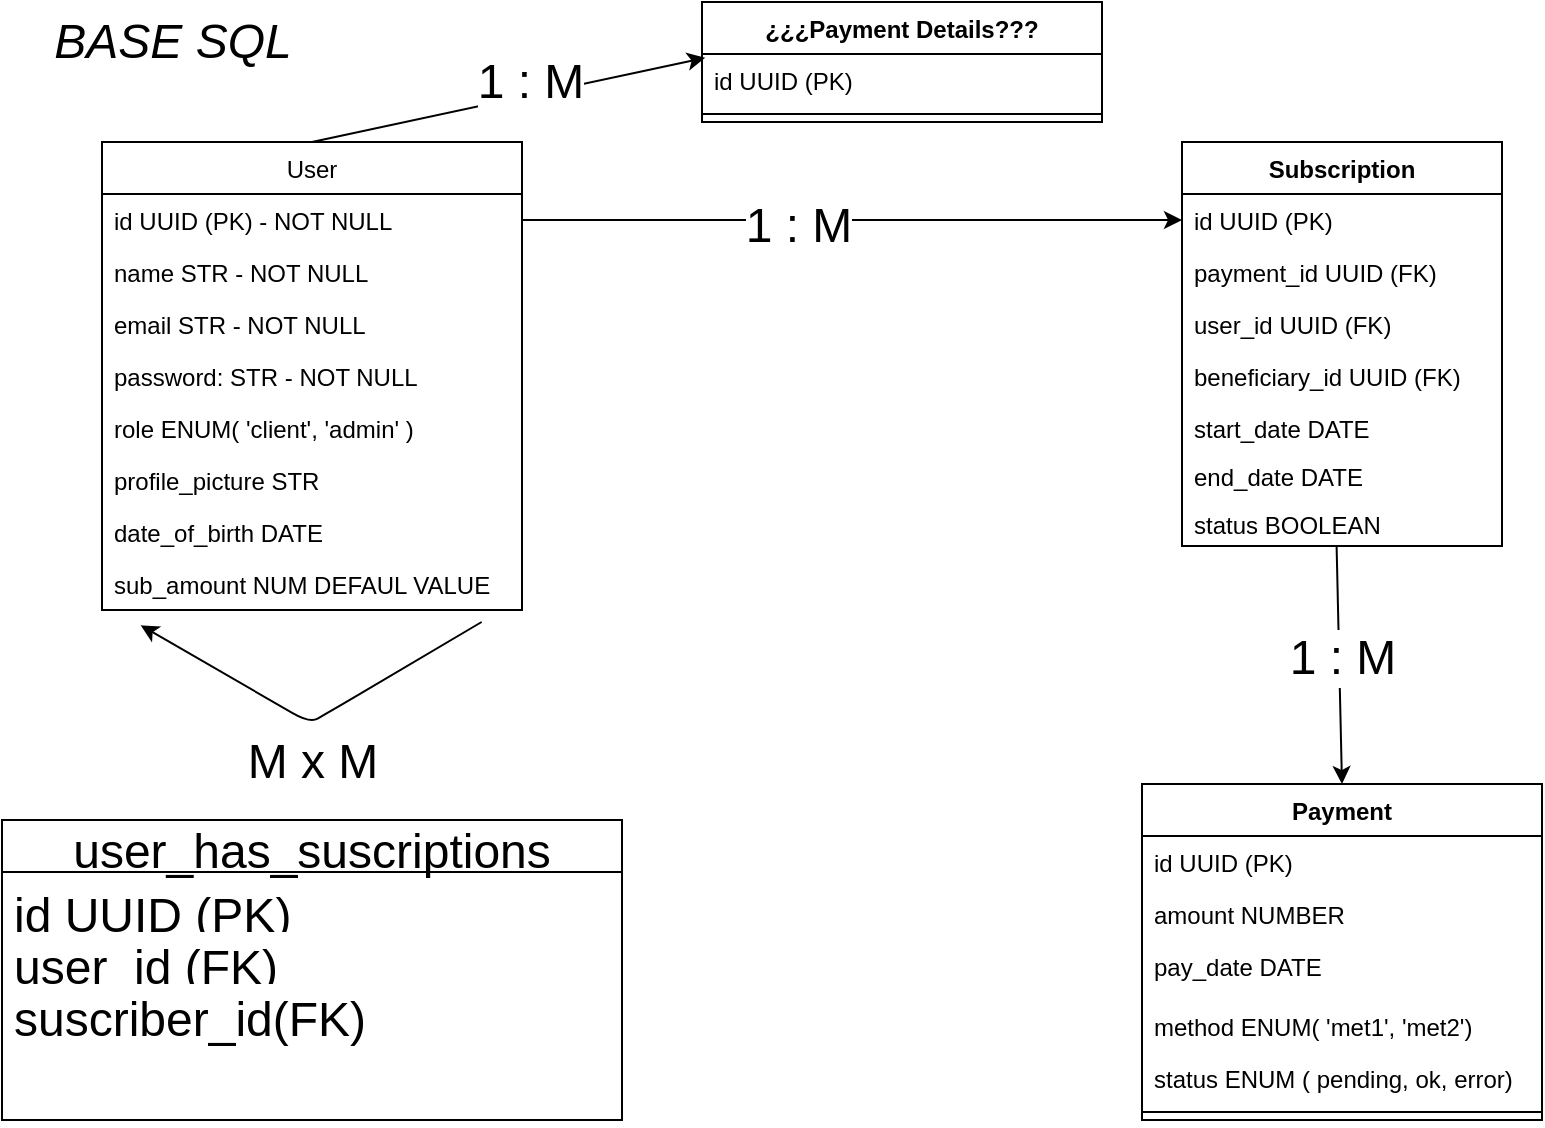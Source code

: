 <mxfile>
    <diagram id="6faZBBrE3gtIDwBfsX14" name="Page-1">
        <mxGraphModel dx="838" dy="759" grid="1" gridSize="10" guides="1" tooltips="1" connect="1" arrows="1" fold="1" page="1" pageScale="1" pageWidth="850" pageHeight="1100" math="0" shadow="0">
            <root>
                <mxCell id="0"/>
                <mxCell id="1" parent="0"/>
                <mxCell id="7" value="User" style="swimlane;fontStyle=0;childLayout=stackLayout;horizontal=1;startSize=26;fillColor=none;horizontalStack=0;resizeParent=1;resizeParentMax=0;resizeLast=0;collapsible=1;marginBottom=0;" parent="1" vertex="1">
                    <mxGeometry x="110" y="80" width="210" height="234" as="geometry"/>
                </mxCell>
                <mxCell id="11" value="id UUID (PK) - NOT NULL" style="text;strokeColor=none;fillColor=none;align=left;verticalAlign=top;spacingLeft=4;spacingRight=4;overflow=hidden;rotatable=0;points=[[0,0.5],[1,0.5]];portConstraint=eastwest;" parent="7" vertex="1">
                    <mxGeometry y="26" width="210" height="26" as="geometry"/>
                </mxCell>
                <mxCell id="8" value="name STR - NOT NULL" style="text;strokeColor=none;fillColor=none;align=left;verticalAlign=top;spacingLeft=4;spacingRight=4;overflow=hidden;rotatable=0;points=[[0,0.5],[1,0.5]];portConstraint=eastwest;" parent="7" vertex="1">
                    <mxGeometry y="52" width="210" height="26" as="geometry"/>
                </mxCell>
                <mxCell id="9" value="email STR - NOT NULL" style="text;strokeColor=none;fillColor=none;align=left;verticalAlign=top;spacingLeft=4;spacingRight=4;overflow=hidden;rotatable=0;points=[[0,0.5],[1,0.5]];portConstraint=eastwest;" parent="7" vertex="1">
                    <mxGeometry y="78" width="210" height="26" as="geometry"/>
                </mxCell>
                <mxCell id="49" value="password: STR - NOT NULL&#10;" style="text;strokeColor=none;fillColor=none;align=left;verticalAlign=top;spacingLeft=4;spacingRight=4;overflow=hidden;rotatable=0;points=[[0,0.5],[1,0.5]];portConstraint=eastwest;" parent="7" vertex="1">
                    <mxGeometry y="104" width="210" height="26" as="geometry"/>
                </mxCell>
                <mxCell id="15" value="role ENUM( 'client', 'admin' )" style="text;strokeColor=none;fillColor=none;align=left;verticalAlign=top;spacingLeft=4;spacingRight=4;overflow=hidden;rotatable=0;points=[[0,0.5],[1,0.5]];portConstraint=eastwest;" parent="7" vertex="1">
                    <mxGeometry y="130" width="210" height="26" as="geometry"/>
                </mxCell>
                <mxCell id="12" value="profile_picture STR" style="text;strokeColor=none;fillColor=none;align=left;verticalAlign=top;spacingLeft=4;spacingRight=4;overflow=hidden;rotatable=0;points=[[0,0.5],[1,0.5]];portConstraint=eastwest;" parent="7" vertex="1">
                    <mxGeometry y="156" width="210" height="26" as="geometry"/>
                </mxCell>
                <mxCell id="14" value="date_of_birth DATE" style="text;strokeColor=none;fillColor=none;align=left;verticalAlign=top;spacingLeft=4;spacingRight=4;overflow=hidden;rotatable=0;points=[[0,0.5],[1,0.5]];portConstraint=eastwest;" parent="7" vertex="1">
                    <mxGeometry y="182" width="210" height="26" as="geometry"/>
                </mxCell>
                <mxCell id="77" value="sub_amount NUM DEFAUL VALUE" style="text;strokeColor=none;fillColor=none;align=left;verticalAlign=top;spacingLeft=4;spacingRight=4;overflow=hidden;rotatable=0;points=[[0,0.5],[1,0.5]];portConstraint=eastwest;" vertex="1" parent="7">
                    <mxGeometry y="208" width="210" height="26" as="geometry"/>
                </mxCell>
                <mxCell id="16" value="Payment" style="swimlane;fontStyle=1;align=center;verticalAlign=top;childLayout=stackLayout;horizontal=1;startSize=26;horizontalStack=0;resizeParent=1;resizeParentMax=0;resizeLast=0;collapsible=1;marginBottom=0;" parent="1" vertex="1">
                    <mxGeometry x="630" y="401" width="200" height="168" as="geometry"/>
                </mxCell>
                <mxCell id="17" value="id UUID (PK)&#10;" style="text;strokeColor=none;fillColor=none;align=left;verticalAlign=top;spacingLeft=4;spacingRight=4;overflow=hidden;rotatable=0;points=[[0,0.5],[1,0.5]];portConstraint=eastwest;" parent="16" vertex="1">
                    <mxGeometry y="26" width="200" height="26" as="geometry"/>
                </mxCell>
                <mxCell id="20" value="amount NUMBER" style="text;strokeColor=none;fillColor=none;align=left;verticalAlign=top;spacingLeft=4;spacingRight=4;overflow=hidden;rotatable=0;points=[[0,0.5],[1,0.5]];portConstraint=eastwest;" parent="16" vertex="1">
                    <mxGeometry y="52" width="200" height="26" as="geometry"/>
                </mxCell>
                <mxCell id="38" value="pay_date DATE" style="text;strokeColor=none;fillColor=none;align=left;verticalAlign=top;spacingLeft=4;spacingRight=4;overflow=hidden;rotatable=0;points=[[0,0.5],[1,0.5]];portConstraint=eastwest;" parent="16" vertex="1">
                    <mxGeometry y="78" width="200" height="30" as="geometry"/>
                </mxCell>
                <mxCell id="23" value="method ENUM( 'met1', 'met2')" style="text;strokeColor=none;fillColor=none;align=left;verticalAlign=top;spacingLeft=4;spacingRight=4;overflow=hidden;rotatable=0;points=[[0,0.5],[1,0.5]];portConstraint=eastwest;" parent="16" vertex="1">
                    <mxGeometry y="108" width="200" height="26" as="geometry"/>
                </mxCell>
                <mxCell id="75" value="status ENUM ( pending, ok, error)" style="text;strokeColor=none;fillColor=none;align=left;verticalAlign=top;spacingLeft=4;spacingRight=4;overflow=hidden;rotatable=0;points=[[0,0.5],[1,0.5]];portConstraint=eastwest;" vertex="1" parent="16">
                    <mxGeometry y="134" width="200" height="26" as="geometry"/>
                </mxCell>
                <mxCell id="18" value="" style="line;strokeWidth=1;fillColor=none;align=left;verticalAlign=middle;spacingTop=-1;spacingLeft=3;spacingRight=3;rotatable=0;labelPosition=right;points=[];portConstraint=eastwest;strokeColor=inherit;" parent="16" vertex="1">
                    <mxGeometry y="160" width="200" height="8" as="geometry"/>
                </mxCell>
                <mxCell id="25" value="Subscription" style="swimlane;fontStyle=1;align=center;verticalAlign=top;childLayout=stackLayout;horizontal=1;startSize=26;horizontalStack=0;resizeParent=1;resizeParentMax=0;resizeLast=0;collapsible=1;marginBottom=0;" parent="1" vertex="1">
                    <mxGeometry x="650" y="80" width="160" height="202" as="geometry"/>
                </mxCell>
                <mxCell id="26" value="id UUID (PK)" style="text;strokeColor=none;fillColor=none;align=left;verticalAlign=top;spacingLeft=4;spacingRight=4;overflow=hidden;rotatable=0;points=[[0,0.5],[1,0.5]];portConstraint=eastwest;" parent="25" vertex="1">
                    <mxGeometry y="26" width="160" height="26" as="geometry"/>
                </mxCell>
                <mxCell id="34" value="payment_id UUID (FK)" style="text;strokeColor=none;fillColor=none;align=left;verticalAlign=top;spacingLeft=4;spacingRight=4;overflow=hidden;rotatable=0;points=[[0,0.5],[1,0.5]];portConstraint=eastwest;" parent="25" vertex="1">
                    <mxGeometry y="52" width="160" height="26" as="geometry"/>
                </mxCell>
                <mxCell id="74" value="user_id UUID (FK)" style="text;strokeColor=none;fillColor=none;align=left;verticalAlign=top;spacingLeft=4;spacingRight=4;overflow=hidden;rotatable=0;points=[[0,0.5],[1,0.5]];portConstraint=eastwest;" vertex="1" parent="25">
                    <mxGeometry y="78" width="160" height="26" as="geometry"/>
                </mxCell>
                <mxCell id="73" value="beneficiary_id UUID (FK)" style="text;strokeColor=none;fillColor=none;align=left;verticalAlign=top;spacingLeft=4;spacingRight=4;overflow=hidden;rotatable=0;points=[[0,0.5],[1,0.5]];portConstraint=eastwest;" vertex="1" parent="25">
                    <mxGeometry y="104" width="160" height="26" as="geometry"/>
                </mxCell>
                <mxCell id="39" value="start_date DATE" style="text;strokeColor=none;fillColor=none;align=left;verticalAlign=top;spacingLeft=4;spacingRight=4;overflow=hidden;rotatable=0;points=[[0,0.5],[1,0.5]];portConstraint=eastwest;" parent="25" vertex="1">
                    <mxGeometry y="130" width="160" height="24" as="geometry"/>
                </mxCell>
                <mxCell id="28" value="end_date DATE" style="text;strokeColor=none;fillColor=none;align=left;verticalAlign=top;spacingLeft=4;spacingRight=4;overflow=hidden;rotatable=0;points=[[0,0.5],[1,0.5]];portConstraint=eastwest;" parent="25" vertex="1">
                    <mxGeometry y="154" width="160" height="24" as="geometry"/>
                </mxCell>
                <mxCell id="52" value="status BOOLEAN" style="text;strokeColor=none;fillColor=none;align=left;verticalAlign=top;spacingLeft=4;spacingRight=4;overflow=hidden;rotatable=0;points=[[0,0.5],[1,0.5]];portConstraint=eastwest;" parent="25" vertex="1">
                    <mxGeometry y="178" width="160" height="24" as="geometry"/>
                </mxCell>
                <mxCell id="35" value="&lt;font style=&quot;font-size: 24px;&quot;&gt;&lt;i&gt;BASE SQL&lt;/i&gt;&lt;/font&gt;" style="text;html=1;align=center;verticalAlign=middle;resizable=0;points=[];autosize=1;strokeColor=none;fillColor=none;" parent="1" vertex="1">
                    <mxGeometry x="75" y="10" width="140" height="40" as="geometry"/>
                </mxCell>
                <mxCell id="40" style="edgeStyle=none;html=1;fontSize=24;exitX=0.478;exitY=1.042;exitDx=0;exitDy=0;exitPerimeter=0;entryX=0.5;entryY=0;entryDx=0;entryDy=0;" parent="1" target="16" edge="1">
                    <mxGeometry relative="1" as="geometry">
                        <mxPoint x="727.3" y="281.998" as="sourcePoint"/>
                        <mxPoint x="590.0" y="390.796" as="targetPoint"/>
                    </mxGeometry>
                </mxCell>
                <mxCell id="41" value="1 : M" style="edgeLabel;html=1;align=center;verticalAlign=middle;resizable=0;points=[];fontSize=24;rotation=0;" parent="40" vertex="1" connectable="0">
                    <mxGeometry x="-0.712" y="1" relative="1" as="geometry">
                        <mxPoint x="1" y="39" as="offset"/>
                    </mxGeometry>
                </mxCell>
                <mxCell id="44" style="edgeStyle=none;html=1;fontSize=24;exitX=1;exitY=0.5;exitDx=0;exitDy=0;entryX=0;entryY=0.5;entryDx=0;entryDy=0;" parent="1" target="26" edge="1" source="11">
                    <mxGeometry relative="1" as="geometry">
                        <mxPoint x="268.56" y="209.038" as="sourcePoint"/>
                        <mxPoint x="640" y="110" as="targetPoint"/>
                    </mxGeometry>
                </mxCell>
                <mxCell id="45" value="1 : M" style="edgeLabel;html=1;align=center;verticalAlign=middle;resizable=0;points=[];fontSize=24;" parent="44" vertex="1" connectable="0">
                    <mxGeometry x="-0.276" y="2" relative="1" as="geometry">
                        <mxPoint x="18" y="5" as="offset"/>
                    </mxGeometry>
                </mxCell>
                <mxCell id="65" value="user_has_suscriptions" style="swimlane;fontStyle=0;childLayout=stackLayout;horizontal=1;startSize=26;fillColor=none;horizontalStack=0;resizeParent=1;resizeParentMax=0;resizeLast=0;collapsible=1;marginBottom=0;fontSize=24;" parent="1" vertex="1">
                    <mxGeometry x="60" y="419" width="310" height="150" as="geometry"/>
                </mxCell>
                <mxCell id="66" value="id UUID (PK)" style="text;strokeColor=none;fillColor=none;align=left;verticalAlign=top;spacingLeft=4;spacingRight=4;overflow=hidden;rotatable=0;points=[[0,0.5],[1,0.5]];portConstraint=eastwest;fontSize=24;" parent="65" vertex="1">
                    <mxGeometry y="26" width="310" height="26" as="geometry"/>
                </mxCell>
                <mxCell id="67" value="user_id (FK)" style="text;strokeColor=none;fillColor=none;align=left;verticalAlign=top;spacingLeft=4;spacingRight=4;overflow=hidden;rotatable=0;points=[[0,0.5],[1,0.5]];portConstraint=eastwest;fontSize=24;" parent="65" vertex="1">
                    <mxGeometry y="52" width="310" height="26" as="geometry"/>
                </mxCell>
                <mxCell id="68" value="suscriber_id(FK)" style="text;strokeColor=none;fillColor=none;align=left;verticalAlign=top;spacingLeft=4;spacingRight=4;overflow=hidden;rotatable=0;points=[[0,0.5],[1,0.5]];portConstraint=eastwest;fontSize=24;" parent="65" vertex="1">
                    <mxGeometry y="78" width="310" height="72" as="geometry"/>
                </mxCell>
                <mxCell id="50" style="edgeStyle=isometricEdgeStyle;html=1;fontSize=24;elbow=vertical;exitX=1.003;exitY=1.166;exitDx=0;exitDy=0;exitPerimeter=0;" parent="1" edge="1">
                    <mxGeometry relative="1" as="geometry">
                        <mxPoint x="129.33" y="321.68" as="targetPoint"/>
                        <mxPoint x="299.81" y="319.996" as="sourcePoint"/>
                        <Array as="points">
                            <mxPoint x="229.33" y="361.68"/>
                            <mxPoint x="219.33" y="391.68"/>
                            <mxPoint x="219.33" y="401.68"/>
                        </Array>
                    </mxGeometry>
                </mxCell>
                <mxCell id="51" value="M x M" style="edgeLabel;html=1;align=center;verticalAlign=middle;resizable=0;points=[];fontSize=24;" parent="50" vertex="1" connectable="0">
                    <mxGeometry x="0.218" y="-4" relative="1" as="geometry">
                        <mxPoint x="16" y="33" as="offset"/>
                    </mxGeometry>
                </mxCell>
                <mxCell id="78" value="¿¿¿Payment Details???" style="swimlane;fontStyle=1;align=center;verticalAlign=top;childLayout=stackLayout;horizontal=1;startSize=26;horizontalStack=0;resizeParent=1;resizeParentMax=0;resizeLast=0;collapsible=1;marginBottom=0;" vertex="1" parent="1">
                    <mxGeometry x="410" y="10" width="200" height="60" as="geometry"/>
                </mxCell>
                <mxCell id="79" value="id UUID (PK)&#10;" style="text;strokeColor=none;fillColor=none;align=left;verticalAlign=top;spacingLeft=4;spacingRight=4;overflow=hidden;rotatable=0;points=[[0,0.5],[1,0.5]];portConstraint=eastwest;" vertex="1" parent="78">
                    <mxGeometry y="26" width="200" height="26" as="geometry"/>
                </mxCell>
                <mxCell id="84" value="" style="line;strokeWidth=1;fillColor=none;align=left;verticalAlign=middle;spacingTop=-1;spacingLeft=3;spacingRight=3;rotatable=0;labelPosition=right;points=[];portConstraint=eastwest;strokeColor=inherit;" vertex="1" parent="78">
                    <mxGeometry y="52" width="200" height="8" as="geometry"/>
                </mxCell>
                <mxCell id="85" style="edgeStyle=none;html=1;fontSize=24;exitX=1;exitY=0.5;exitDx=0;exitDy=0;entryX=0.008;entryY=0.072;entryDx=0;entryDy=0;entryPerimeter=0;" edge="1" parent="1" target="79">
                    <mxGeometry relative="1" as="geometry">
                        <mxPoint x="215.0" y="80" as="sourcePoint"/>
                        <mxPoint x="545.0" y="80" as="targetPoint"/>
                    </mxGeometry>
                </mxCell>
                <mxCell id="86" value="1 : M" style="edgeLabel;html=1;align=center;verticalAlign=middle;resizable=0;points=[];fontSize=24;" vertex="1" connectable="0" parent="85">
                    <mxGeometry x="-0.276" y="2" relative="1" as="geometry">
                        <mxPoint x="38" y="-13" as="offset"/>
                    </mxGeometry>
                </mxCell>
            </root>
        </mxGraphModel>
    </diagram>
</mxfile>